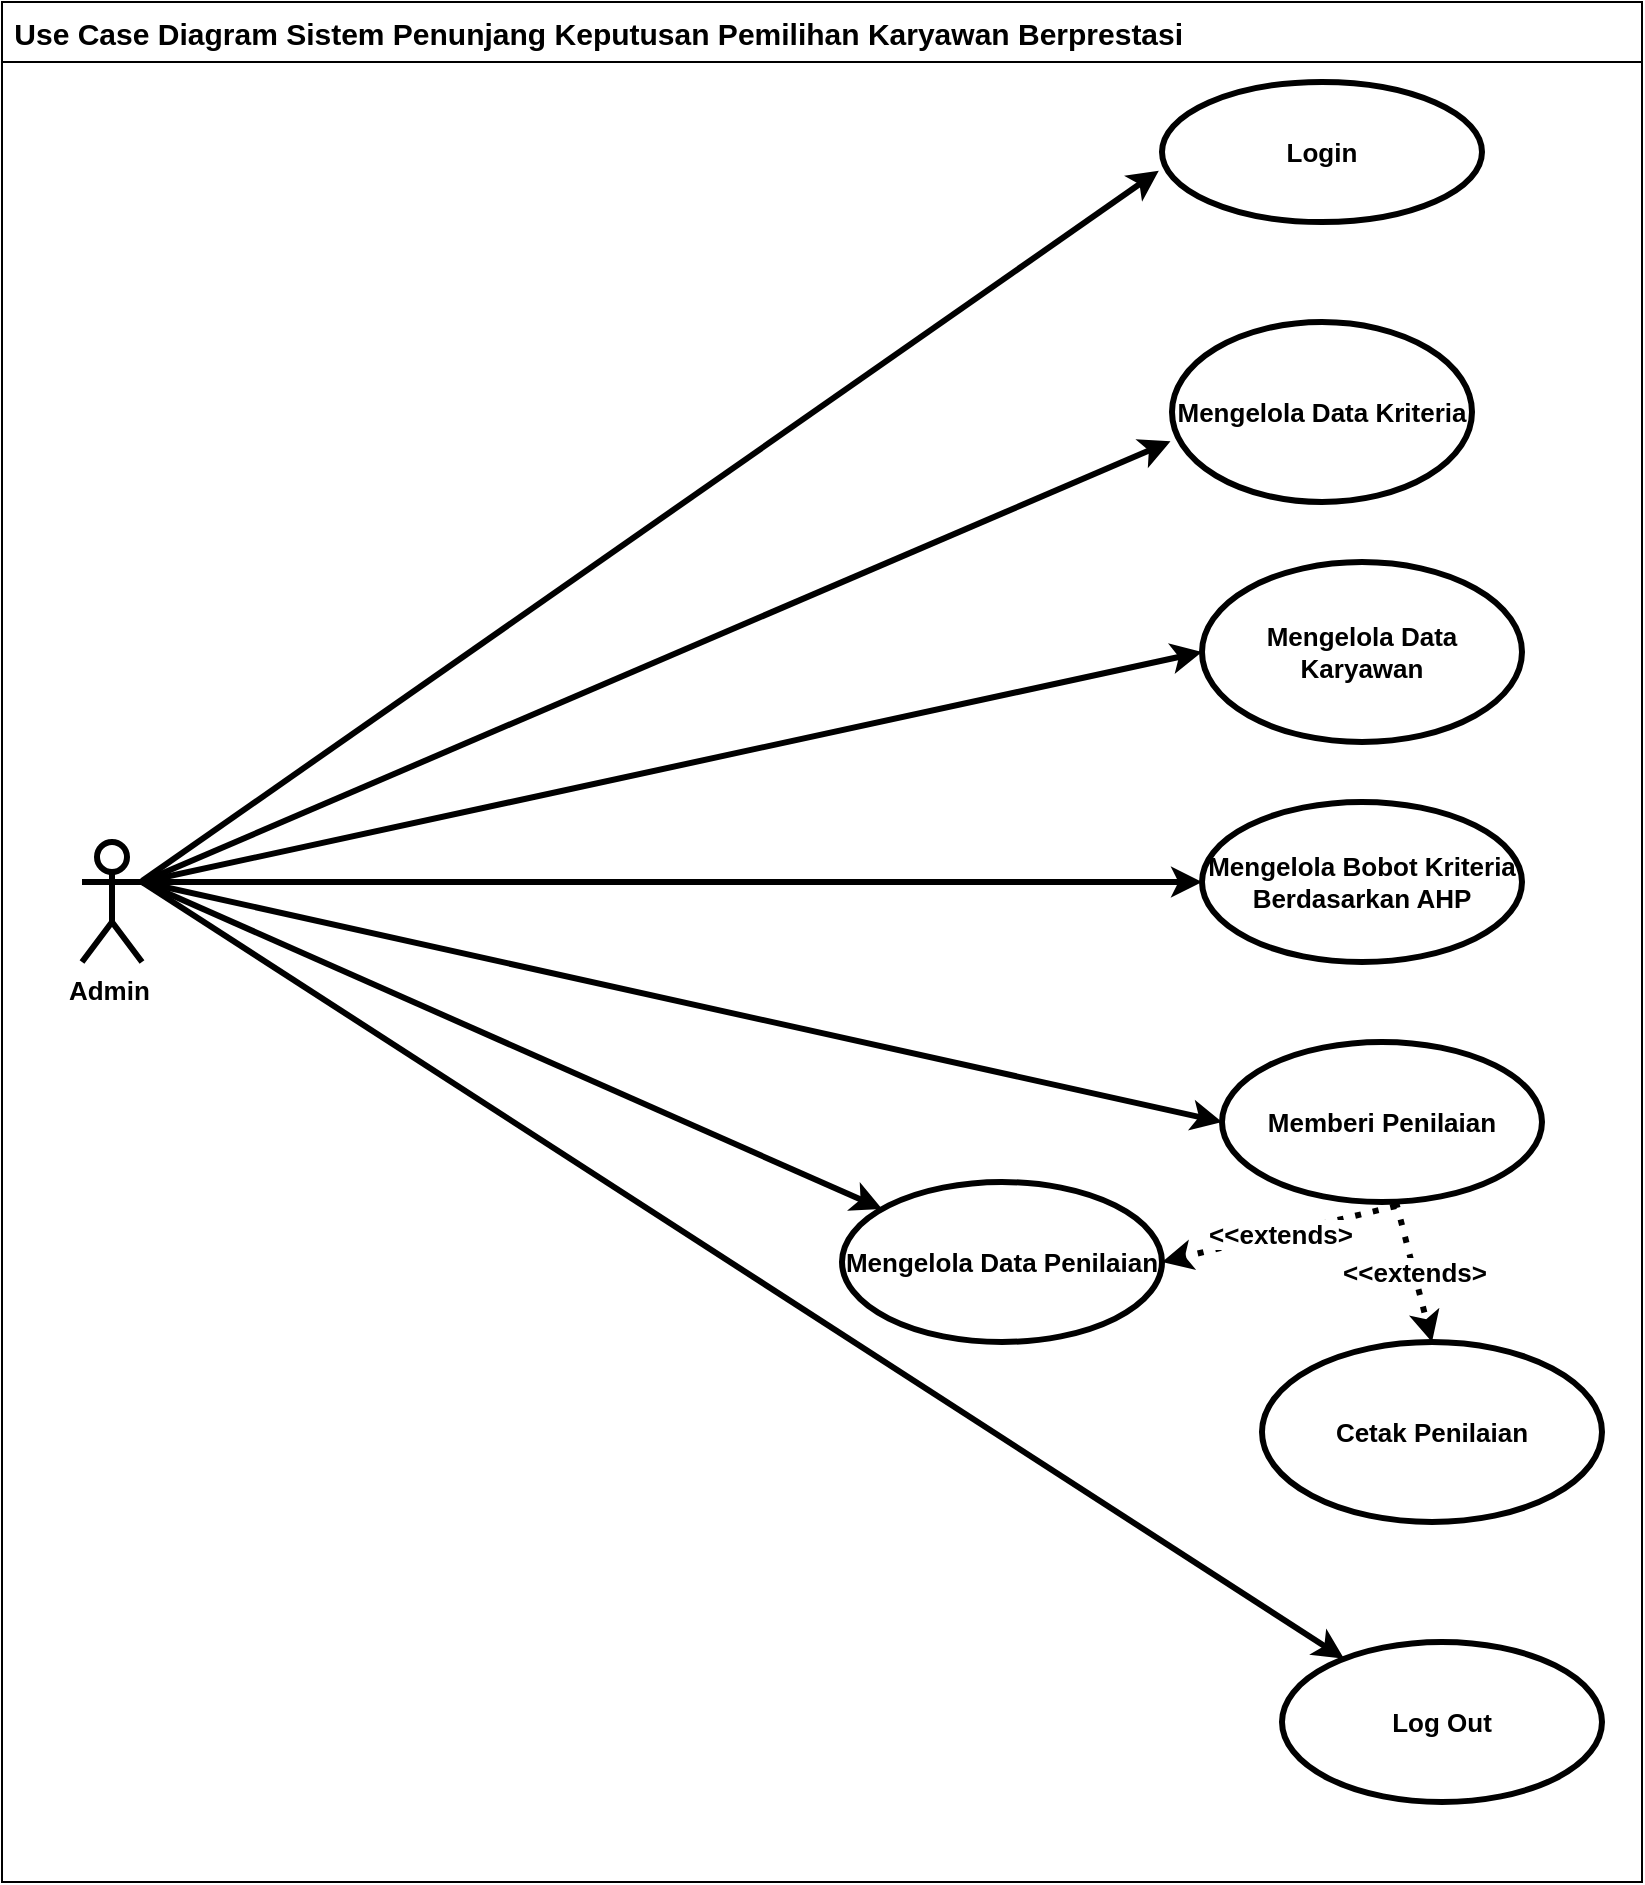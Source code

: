 <mxfile>
    <diagram id="LZTKb6cRXTuGYm4_Gl0H" name="Page-1">
        <mxGraphModel dx="1066" dy="617" grid="1" gridSize="10" guides="1" tooltips="1" connect="1" arrows="1" fold="1" page="1" pageScale="1" pageWidth="827" pageHeight="1169" math="0" shadow="0">
            <root>
                <mxCell id="0"/>
                <mxCell id="1" parent="0"/>
                <mxCell id="2" value=" Use Case Diagram Sistem Penunjang Keputusan Pemilihan Karyawan Berprestasi" style="shape=table;startSize=30;container=1;collapsible=0;childLayout=tableLayout;align=left;fontStyle=1;fontSize=15;fillColor=none;" parent="1" vertex="1">
                    <mxGeometry width="820" height="940" as="geometry"/>
                </mxCell>
                <mxCell id="3" value="" style="shape=tableRow;horizontal=0;startSize=0;swimlaneHead=0;swimlaneBody=0;strokeColor=inherit;top=0;left=0;bottom=0;right=0;collapsible=0;dropTarget=0;fillColor=none;points=[[0,0.5],[1,0.5]];portConstraint=eastwest;" parent="2" vertex="1">
                    <mxGeometry y="30" width="820" height="910" as="geometry"/>
                </mxCell>
                <mxCell id="4" value="" style="shape=partialRectangle;html=1;whiteSpace=wrap;connectable=0;strokeColor=inherit;overflow=hidden;fillColor=none;top=0;left=0;bottom=0;right=0;pointerEvents=1;" parent="3" vertex="1">
                    <mxGeometry width="820" height="910" as="geometry">
                        <mxRectangle width="820" height="910" as="alternateBounds"/>
                    </mxGeometry>
                </mxCell>
                <mxCell id="5" value="&lt;span&gt;Login&lt;/span&gt;" style="ellipse;whiteSpace=wrap;html=1;fillColor=none;fontStyle=1;fontSize=13;strokeWidth=3;" parent="1" vertex="1">
                    <mxGeometry x="580" y="40" width="160" height="70" as="geometry"/>
                </mxCell>
                <mxCell id="6" value="&lt;span&gt;Mengelola Data Kriteria&lt;/span&gt;" style="ellipse;whiteSpace=wrap;html=1;fillColor=none;fontStyle=1;fontSize=13;strokeWidth=3;" parent="1" vertex="1">
                    <mxGeometry x="585" y="160" width="150" height="90" as="geometry"/>
                </mxCell>
                <mxCell id="7" value="&lt;span&gt;Mengelola Data Karyawan&lt;/span&gt;" style="ellipse;whiteSpace=wrap;html=1;fillColor=none;fontStyle=1;fontSize=13;strokeWidth=3;" parent="1" vertex="1">
                    <mxGeometry x="600" y="280" width="160" height="90" as="geometry"/>
                </mxCell>
                <mxCell id="8" value="&lt;span&gt;Mengelola Bobot Kriteria Berdasarkan AHP&lt;/span&gt;" style="ellipse;whiteSpace=wrap;html=1;fillColor=none;fontStyle=1;fontSize=13;strokeWidth=3;" parent="1" vertex="1">
                    <mxGeometry x="600" y="400" width="160" height="80" as="geometry"/>
                </mxCell>
                <mxCell id="9" value="&lt;span&gt;Memberi Penilaian&lt;/span&gt;" style="ellipse;whiteSpace=wrap;html=1;fillColor=none;fontStyle=1;fontSize=13;strokeWidth=3;" parent="1" vertex="1">
                    <mxGeometry x="610" y="520" width="160" height="80" as="geometry"/>
                </mxCell>
                <mxCell id="10" value="&lt;span&gt;Mengelola Data Penilaian&lt;/span&gt;" style="ellipse;whiteSpace=wrap;html=1;fillColor=none;fontStyle=1;fontSize=13;strokeWidth=3;" parent="1" vertex="1">
                    <mxGeometry x="420" y="590" width="160" height="80" as="geometry"/>
                </mxCell>
                <mxCell id="11" value="&lt;span&gt;Cetak Penilaian&lt;/span&gt;" style="ellipse;whiteSpace=wrap;html=1;fillColor=none;fontStyle=1;fontSize=13;strokeWidth=3;" parent="1" vertex="1">
                    <mxGeometry x="630" y="670" width="170" height="90" as="geometry"/>
                </mxCell>
                <mxCell id="12" value="Admin&amp;nbsp;" style="shape=umlActor;verticalLabelPosition=bottom;verticalAlign=top;html=1;outlineConnect=0;fontStyle=1;fontSize=13;strokeWidth=3;" parent="1" vertex="1">
                    <mxGeometry x="40" y="420" width="30" height="60" as="geometry"/>
                </mxCell>
                <mxCell id="13" value="" style="endArrow=classic;html=1;entryX=-0.01;entryY=0.634;entryDx=0;entryDy=0;entryPerimeter=0;fontStyle=1;fontSize=13;strokeWidth=3;" parent="1" source="12" target="5" edge="1">
                    <mxGeometry width="50" height="50" relative="1" as="geometry">
                        <mxPoint x="410" y="500" as="sourcePoint"/>
                        <mxPoint x="460" y="450" as="targetPoint"/>
                    </mxGeometry>
                </mxCell>
                <mxCell id="14" value="" style="endArrow=classic;html=1;entryX=-0.005;entryY=0.663;entryDx=0;entryDy=0;entryPerimeter=0;fontStyle=1;fontSize=13;strokeWidth=3;" parent="1" target="6" edge="1">
                    <mxGeometry width="50" height="50" relative="1" as="geometry">
                        <mxPoint x="70" y="440" as="sourcePoint"/>
                        <mxPoint x="588" y="94" as="targetPoint"/>
                    </mxGeometry>
                </mxCell>
                <mxCell id="15" value="" style="endArrow=classic;html=1;entryX=0;entryY=0.5;entryDx=0;entryDy=0;fontStyle=1;fontSize=13;strokeWidth=3;" parent="1" target="7" edge="1">
                    <mxGeometry width="50" height="50" relative="1" as="geometry">
                        <mxPoint x="70" y="440" as="sourcePoint"/>
                        <mxPoint x="598" y="104" as="targetPoint"/>
                    </mxGeometry>
                </mxCell>
                <mxCell id="16" value="" style="endArrow=classic;html=1;entryX=0;entryY=0.5;entryDx=0;entryDy=0;fontStyle=1;fontSize=13;strokeWidth=3;" parent="1" target="8" edge="1">
                    <mxGeometry width="50" height="50" relative="1" as="geometry">
                        <mxPoint x="70" y="440" as="sourcePoint"/>
                        <mxPoint x="608" y="114" as="targetPoint"/>
                    </mxGeometry>
                </mxCell>
                <mxCell id="17" value="" style="endArrow=classic;html=1;entryX=0;entryY=0.5;entryDx=0;entryDy=0;exitX=1;exitY=0.333;exitDx=0;exitDy=0;exitPerimeter=0;fontStyle=1;fontSize=13;strokeWidth=3;" parent="1" source="12" target="9" edge="1">
                    <mxGeometry width="50" height="50" relative="1" as="geometry">
                        <mxPoint x="110" y="480" as="sourcePoint"/>
                        <mxPoint x="618" y="124" as="targetPoint"/>
                    </mxGeometry>
                </mxCell>
                <mxCell id="19" value="" style="endArrow=classic;html=1;entryX=1;entryY=0.5;entryDx=0;entryDy=0;exitX=0.544;exitY=1.025;exitDx=0;exitDy=0;exitPerimeter=0;fontStyle=1;fontSize=13;strokeWidth=3;dashed=1;dashPattern=1 2;" parent="1" source="9" target="10" edge="1">
                    <mxGeometry relative="1" as="geometry">
                        <mxPoint x="460" y="610" as="sourcePoint"/>
                        <mxPoint x="560" y="610" as="targetPoint"/>
                    </mxGeometry>
                </mxCell>
                <mxCell id="20" value="&amp;lt;&amp;lt;extends&amp;gt;" style="edgeLabel;resizable=0;html=1;;align=center;verticalAlign=middle;fontStyle=1;fontSize=13;" parent="19" connectable="0" vertex="1">
                    <mxGeometry relative="1" as="geometry"/>
                </mxCell>
                <mxCell id="21" value="" style="endArrow=classic;html=1;entryX=0.5;entryY=0;entryDx=0;entryDy=0;exitX=0.544;exitY=1;exitDx=0;exitDy=0;exitPerimeter=0;fontStyle=1;fontSize=13;strokeWidth=3;dashed=1;dashPattern=1 2;" parent="1" source="9" target="11" edge="1">
                    <mxGeometry relative="1" as="geometry">
                        <mxPoint x="654" y="604" as="sourcePoint"/>
                        <mxPoint x="542" y="653" as="targetPoint"/>
                    </mxGeometry>
                </mxCell>
                <mxCell id="22" value="&amp;lt;&amp;lt;extends&amp;gt;" style="edgeLabel;resizable=0;html=1;;align=center;verticalAlign=middle;fontStyle=1;fontSize=13;" parent="21" connectable="0" vertex="1">
                    <mxGeometry relative="1" as="geometry"/>
                </mxCell>
                <mxCell id="23" value="" style="endArrow=classic;html=1;strokeWidth=3;" parent="1" target="10" edge="1">
                    <mxGeometry width="50" height="50" relative="1" as="geometry">
                        <mxPoint x="70" y="440" as="sourcePoint"/>
                        <mxPoint x="610" y="570" as="targetPoint"/>
                    </mxGeometry>
                </mxCell>
                <mxCell id="24" value="&lt;span&gt;Log Out&lt;/span&gt;" style="ellipse;whiteSpace=wrap;html=1;fillColor=none;fontStyle=1;fontSize=13;strokeWidth=3;" parent="1" vertex="1">
                    <mxGeometry x="640" y="820" width="160" height="80" as="geometry"/>
                </mxCell>
                <mxCell id="25" value="" style="endArrow=classic;html=1;fontStyle=1;fontSize=13;strokeWidth=3;" parent="1" target="24" edge="1">
                    <mxGeometry width="50" height="50" relative="1" as="geometry">
                        <mxPoint x="70" y="440" as="sourcePoint"/>
                        <mxPoint x="456" y="698" as="targetPoint"/>
                    </mxGeometry>
                </mxCell>
            </root>
        </mxGraphModel>
    </diagram>
</mxfile>